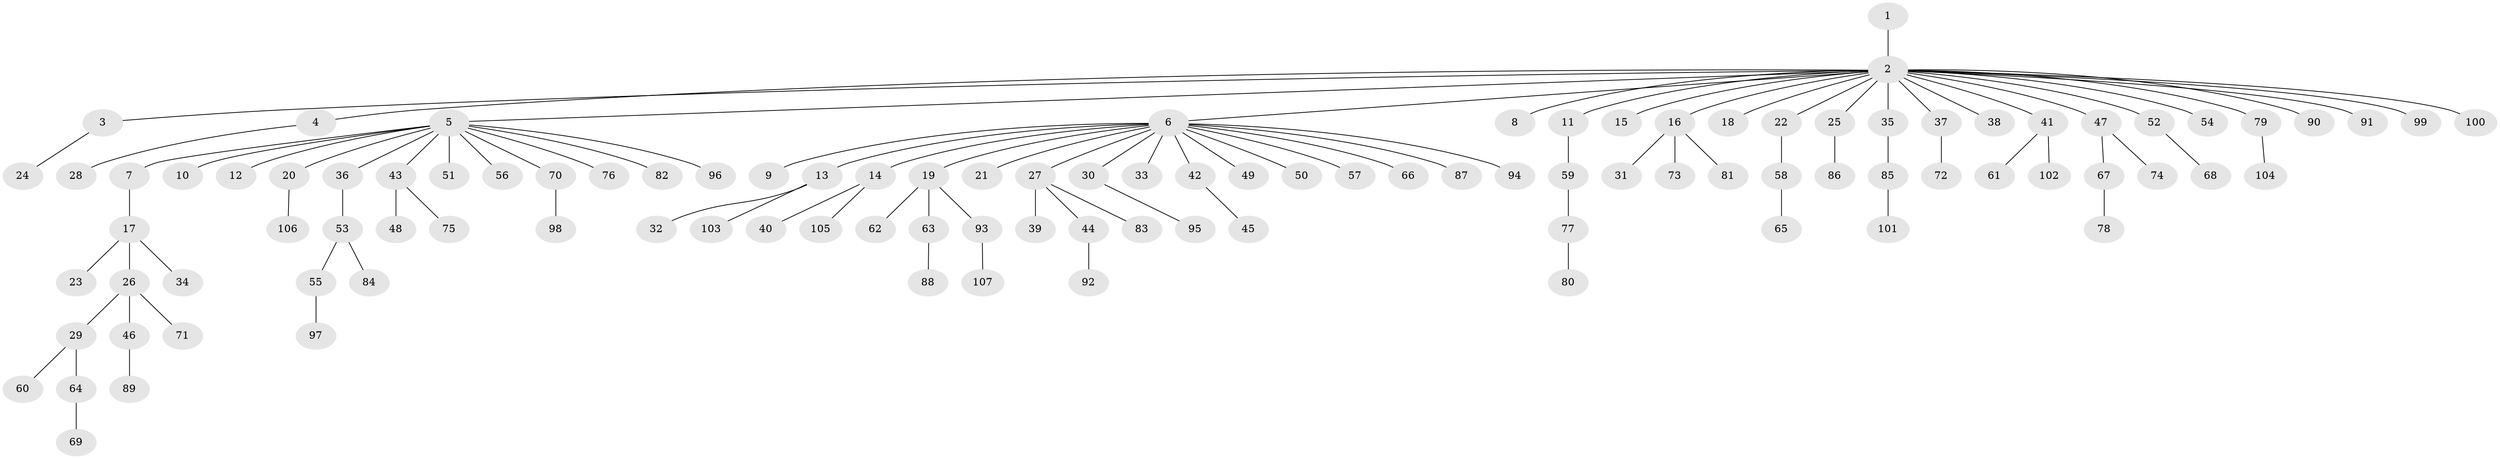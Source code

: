 // coarse degree distribution, {1: 0.7435897435897436, 24: 0.01282051282051282, 12: 0.01282051282051282, 15: 0.01282051282051282, 2: 0.11538461538461539, 3: 0.08974358974358974, 6: 0.01282051282051282}
// Generated by graph-tools (version 1.1) at 2025/41/03/06/25 10:41:51]
// undirected, 107 vertices, 106 edges
graph export_dot {
graph [start="1"]
  node [color=gray90,style=filled];
  1;
  2;
  3;
  4;
  5;
  6;
  7;
  8;
  9;
  10;
  11;
  12;
  13;
  14;
  15;
  16;
  17;
  18;
  19;
  20;
  21;
  22;
  23;
  24;
  25;
  26;
  27;
  28;
  29;
  30;
  31;
  32;
  33;
  34;
  35;
  36;
  37;
  38;
  39;
  40;
  41;
  42;
  43;
  44;
  45;
  46;
  47;
  48;
  49;
  50;
  51;
  52;
  53;
  54;
  55;
  56;
  57;
  58;
  59;
  60;
  61;
  62;
  63;
  64;
  65;
  66;
  67;
  68;
  69;
  70;
  71;
  72;
  73;
  74;
  75;
  76;
  77;
  78;
  79;
  80;
  81;
  82;
  83;
  84;
  85;
  86;
  87;
  88;
  89;
  90;
  91;
  92;
  93;
  94;
  95;
  96;
  97;
  98;
  99;
  100;
  101;
  102;
  103;
  104;
  105;
  106;
  107;
  1 -- 2;
  2 -- 3;
  2 -- 4;
  2 -- 5;
  2 -- 6;
  2 -- 8;
  2 -- 11;
  2 -- 15;
  2 -- 16;
  2 -- 18;
  2 -- 22;
  2 -- 25;
  2 -- 35;
  2 -- 37;
  2 -- 38;
  2 -- 41;
  2 -- 47;
  2 -- 52;
  2 -- 54;
  2 -- 79;
  2 -- 90;
  2 -- 91;
  2 -- 99;
  2 -- 100;
  3 -- 24;
  4 -- 28;
  5 -- 7;
  5 -- 10;
  5 -- 12;
  5 -- 20;
  5 -- 36;
  5 -- 43;
  5 -- 51;
  5 -- 56;
  5 -- 70;
  5 -- 76;
  5 -- 82;
  5 -- 96;
  6 -- 9;
  6 -- 13;
  6 -- 14;
  6 -- 19;
  6 -- 21;
  6 -- 27;
  6 -- 30;
  6 -- 33;
  6 -- 42;
  6 -- 49;
  6 -- 50;
  6 -- 57;
  6 -- 66;
  6 -- 87;
  6 -- 94;
  7 -- 17;
  11 -- 59;
  13 -- 32;
  13 -- 103;
  14 -- 40;
  14 -- 105;
  16 -- 31;
  16 -- 73;
  16 -- 81;
  17 -- 23;
  17 -- 26;
  17 -- 34;
  19 -- 62;
  19 -- 63;
  19 -- 93;
  20 -- 106;
  22 -- 58;
  25 -- 86;
  26 -- 29;
  26 -- 46;
  26 -- 71;
  27 -- 39;
  27 -- 44;
  27 -- 83;
  29 -- 60;
  29 -- 64;
  30 -- 95;
  35 -- 85;
  36 -- 53;
  37 -- 72;
  41 -- 61;
  41 -- 102;
  42 -- 45;
  43 -- 48;
  43 -- 75;
  44 -- 92;
  46 -- 89;
  47 -- 67;
  47 -- 74;
  52 -- 68;
  53 -- 55;
  53 -- 84;
  55 -- 97;
  58 -- 65;
  59 -- 77;
  63 -- 88;
  64 -- 69;
  67 -- 78;
  70 -- 98;
  77 -- 80;
  79 -- 104;
  85 -- 101;
  93 -- 107;
}
